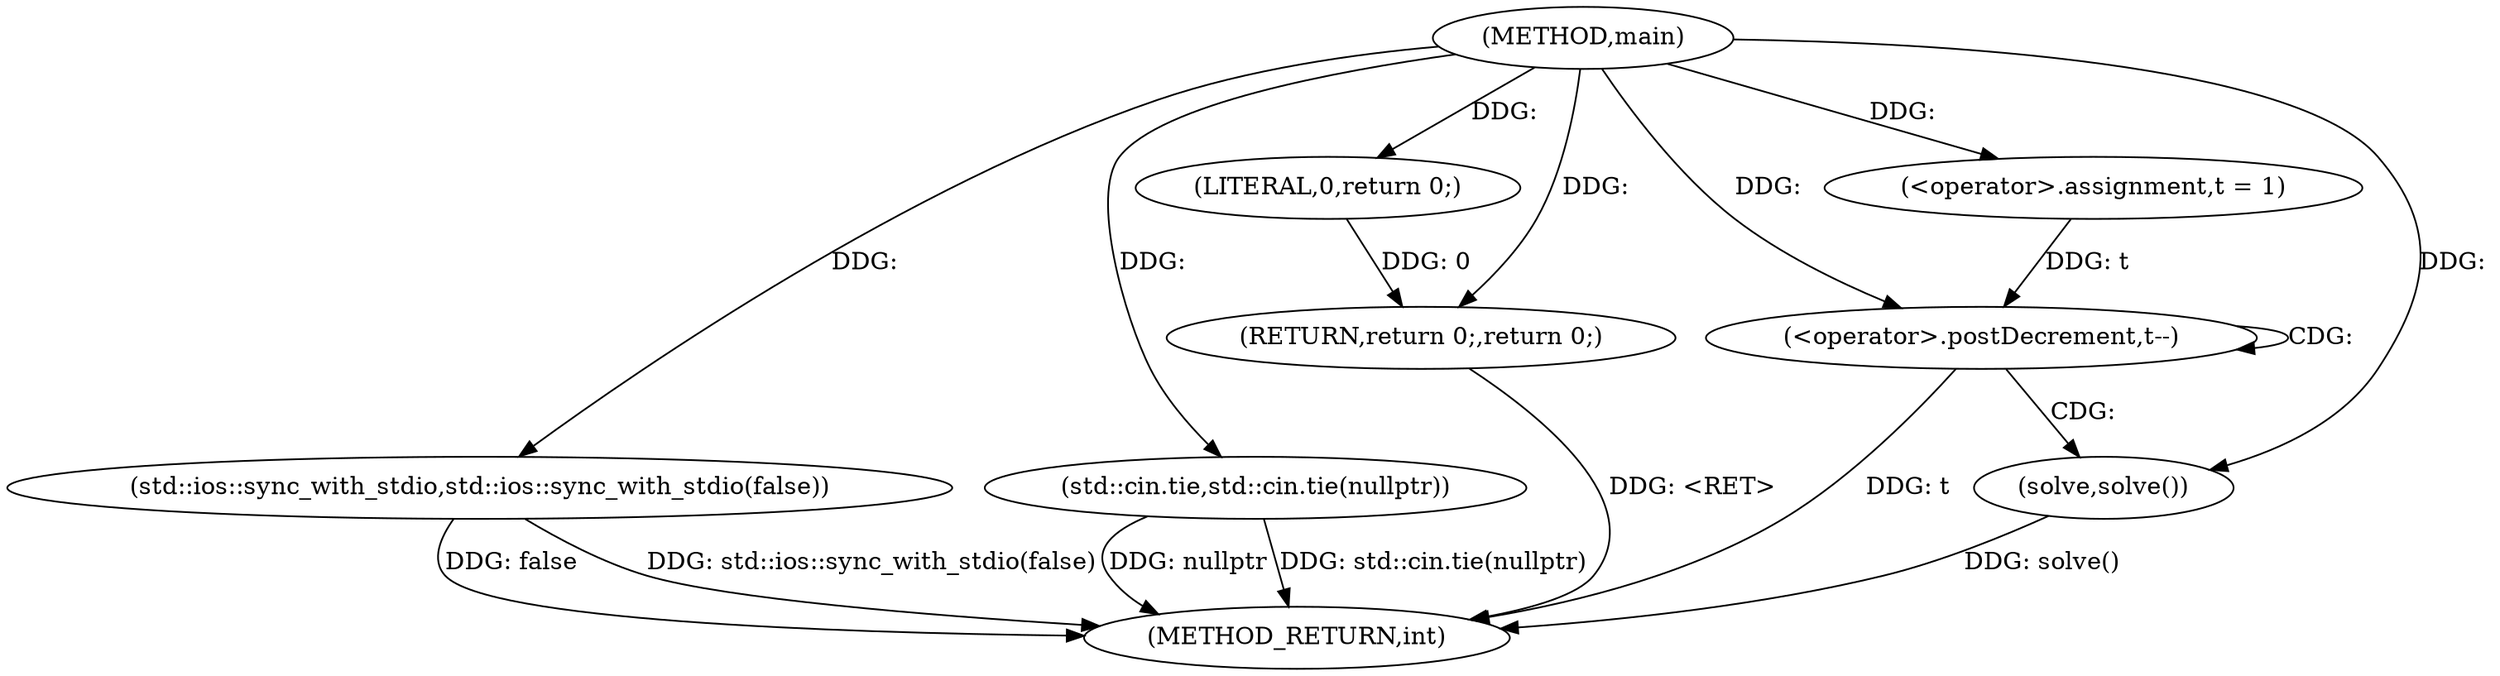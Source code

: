 digraph "main" {  
"1000457" [label = "(METHOD,main)" ]
"1000474" [label = "(METHOD_RETURN,int)" ]
"1000459" [label = "(std::ios::sync_with_stdio,std::ios::sync_with_stdio(false))" ]
"1000461" [label = "(std::cin.tie,std::cin.tie(nullptr))" ]
"1000464" [label = "(<operator>.assignment,t = 1)" ]
"1000472" [label = "(RETURN,return 0;,return 0;)" ]
"1000468" [label = "(<operator>.postDecrement,t--)" ]
"1000473" [label = "(LITERAL,0,return 0;)" ]
"1000471" [label = "(solve,solve())" ]
  "1000459" -> "1000474"  [ label = "DDG: std::ios::sync_with_stdio(false)"] 
  "1000461" -> "1000474"  [ label = "DDG: std::cin.tie(nullptr)"] 
  "1000468" -> "1000474"  [ label = "DDG: t"] 
  "1000471" -> "1000474"  [ label = "DDG: solve()"] 
  "1000472" -> "1000474"  [ label = "DDG: <RET>"] 
  "1000459" -> "1000474"  [ label = "DDG: false"] 
  "1000461" -> "1000474"  [ label = "DDG: nullptr"] 
  "1000457" -> "1000464"  [ label = "DDG: "] 
  "1000473" -> "1000472"  [ label = "DDG: 0"] 
  "1000457" -> "1000472"  [ label = "DDG: "] 
  "1000457" -> "1000459"  [ label = "DDG: "] 
  "1000457" -> "1000461"  [ label = "DDG: "] 
  "1000457" -> "1000473"  [ label = "DDG: "] 
  "1000464" -> "1000468"  [ label = "DDG: t"] 
  "1000457" -> "1000468"  [ label = "DDG: "] 
  "1000457" -> "1000471"  [ label = "DDG: "] 
  "1000468" -> "1000471"  [ label = "CDG: "] 
  "1000468" -> "1000468"  [ label = "CDG: "] 
}

